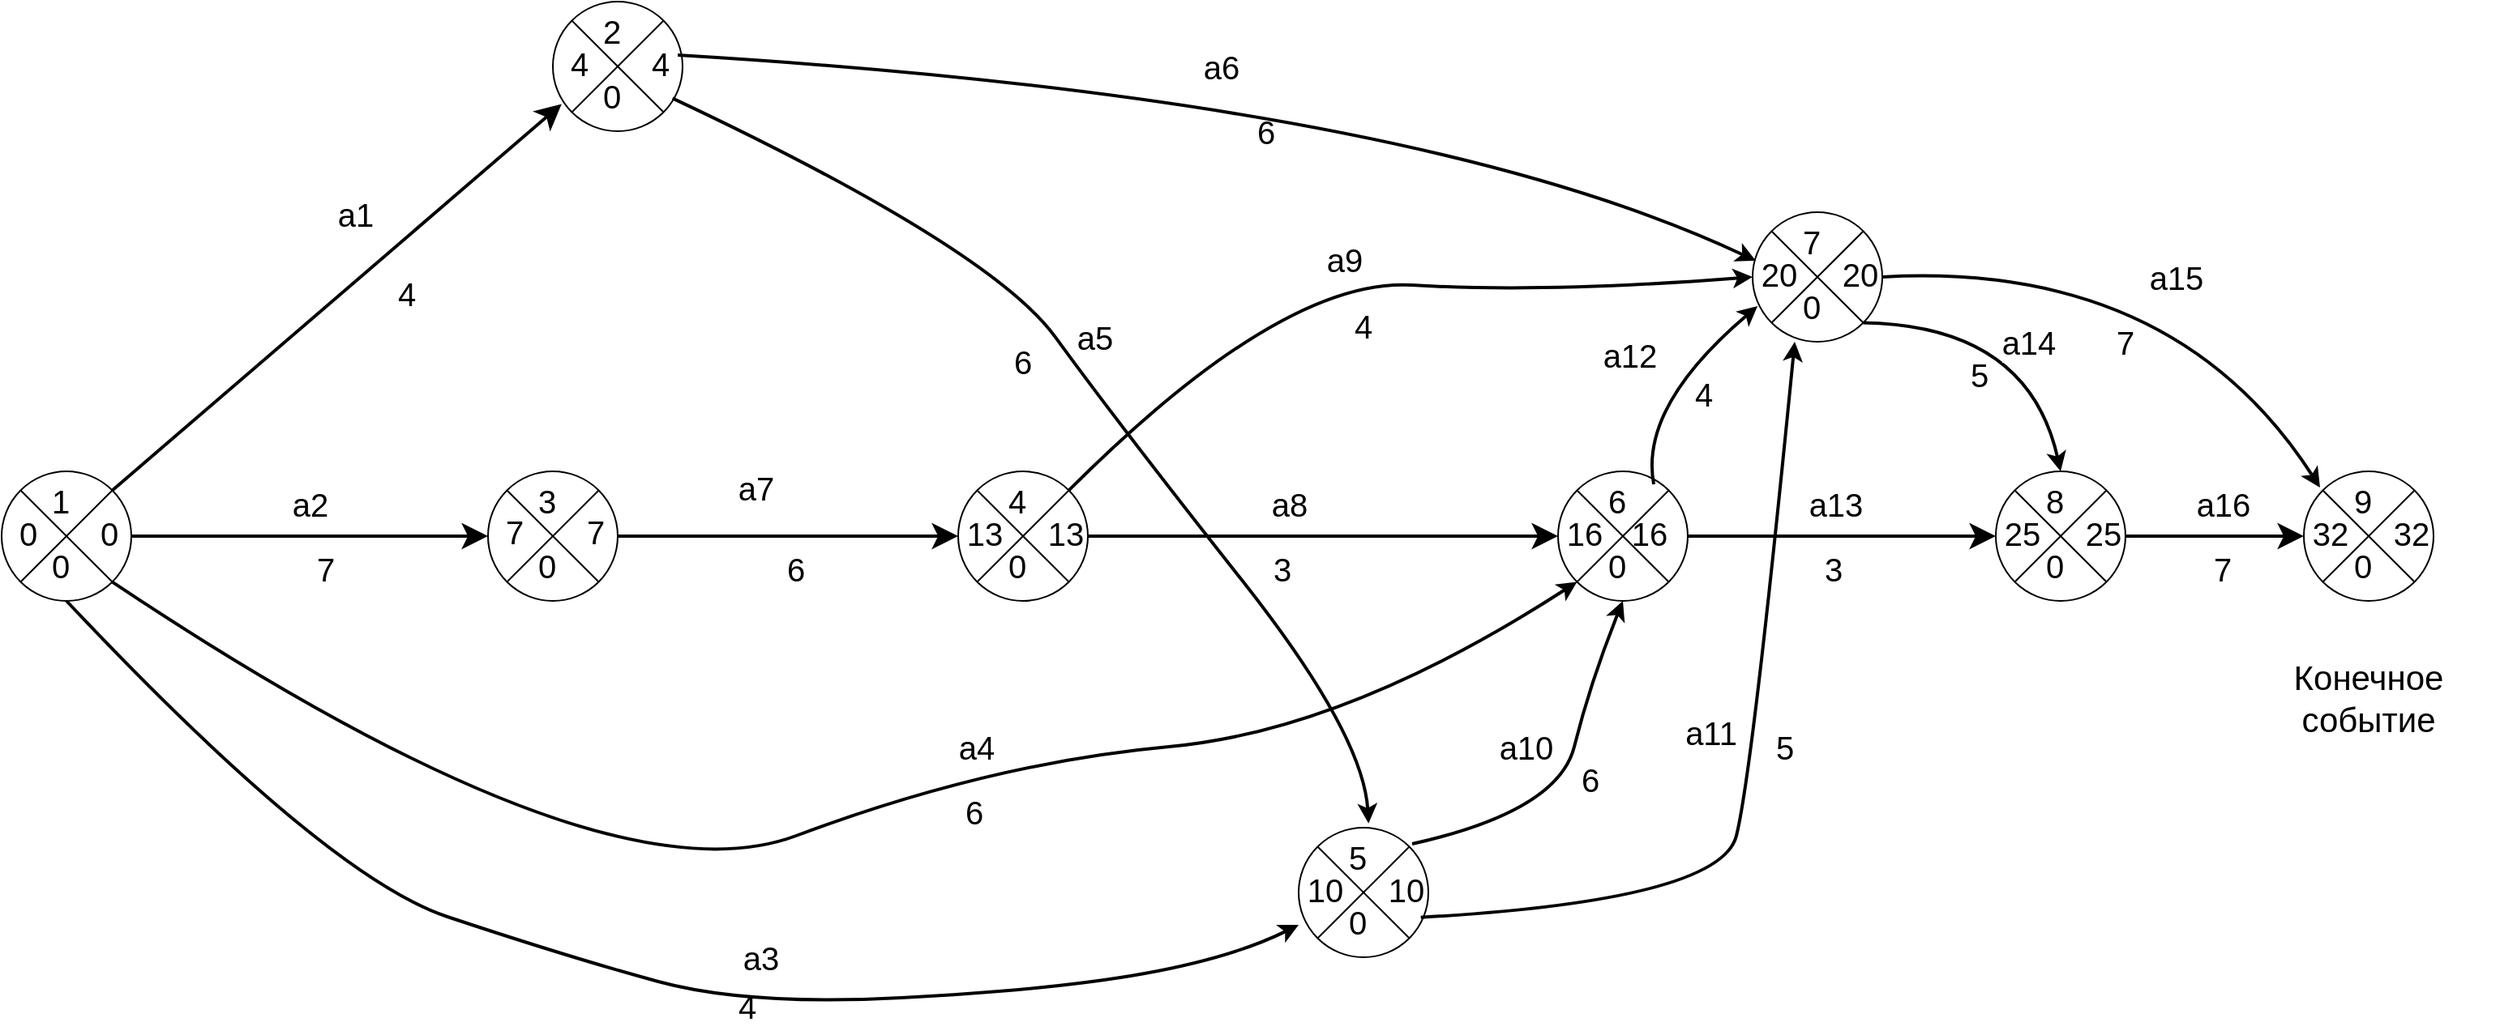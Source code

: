 <mxfile version="26.0.16">
  <diagram name="Page-1" id="ff44883e-f642-bcb2-894b-16b3d25a3f0b">
    <mxGraphModel dx="2607" dy="1380" grid="1" gridSize="10" guides="1" tooltips="1" connect="1" arrows="1" fold="1" page="1" pageScale="1.5" pageWidth="1169" pageHeight="826" background="none" math="0" shadow="0">
      <root>
        <mxCell id="0" style=";html=1;" />
        <mxCell id="1" style=";html=1;" parent="0" />
        <mxCell id="f0bcc99304e6f5a-9" style="edgeStyle=none;curved=1;html=1;startSize=10;endArrow=classic;endFill=1;endSize=10;strokeColor=#000000;strokeWidth=2;fontSize=12;entryX=0;entryY=0.5;entryDx=0;entryDy=0;exitX=1;exitY=0.5;exitDx=0;exitDy=0;" parent="1" source="4UaCHvUgQ8AZ8X4L8l5z-1" target="4UaCHvUgQ8AZ8X4L8l5z-2" edge="1">
          <mxGeometry relative="1" as="geometry">
            <mxPoint x="250" y="610" as="sourcePoint" />
            <mxPoint x="470" y="610" as="targetPoint" />
          </mxGeometry>
        </mxCell>
        <mxCell id="f0bcc99304e6f5a-18" value="a2" style="text;html=1;resizable=0;points=[];align=center;verticalAlign=middle;labelBackgroundColor=none;fontSize=20;" parent="f0bcc99304e6f5a-9" vertex="1" connectable="0">
          <mxGeometry x="0.255" y="-5" relative="1" as="geometry">
            <mxPoint x="-28" y="-25" as="offset" />
          </mxGeometry>
        </mxCell>
        <mxCell id="f0bcc99304e6f5a-10" style="edgeStyle=none;curved=1;html=1;startSize=10;endFill=1;endSize=10;strokeWidth=2;fontSize=12;entryX=0;entryY=0.5;entryDx=0;entryDy=0;" parent="1" target="4UaCHvUgQ8AZ8X4L8l5z-7" edge="1">
          <mxGeometry relative="1" as="geometry">
            <mxPoint x="550" y="610" as="sourcePoint" />
            <mxPoint x="770" y="610" as="targetPoint" />
          </mxGeometry>
        </mxCell>
        <mxCell id="f0bcc99304e6f5a-20" value="а7" style="text;html=1;resizable=0;points=[];align=center;verticalAlign=middle;labelBackgroundColor=#ffffff;fontSize=20;" parent="f0bcc99304e6f5a-10" vertex="1" connectable="0">
          <mxGeometry x="0.154" relative="1" as="geometry">
            <mxPoint x="-36" y="-30" as="offset" />
          </mxGeometry>
        </mxCell>
        <mxCell id="f0bcc99304e6f5a-14" style="edgeStyle=none;curved=1;html=1;startSize=10;endFill=1;endSize=10;strokeWidth=2;fontSize=12;exitX=1;exitY=0.5;exitDx=0;exitDy=0;entryX=0;entryY=0.5;entryDx=0;entryDy=0;" parent="1" source="4UaCHvUgQ8AZ8X4L8l5z-7" target="4UaCHvUgQ8AZ8X4L8l5z-8" edge="1">
          <mxGeometry relative="1" as="geometry">
            <mxPoint x="850" y="610" as="sourcePoint" />
            <mxPoint x="1130" y="610" as="targetPoint" />
          </mxGeometry>
        </mxCell>
        <mxCell id="f0bcc99304e6f5a-22" value="а8" style="text;html=1;resizable=0;points=[];align=center;verticalAlign=middle;labelBackgroundColor=#ffffff;fontSize=20;" parent="f0bcc99304e6f5a-14" vertex="1" connectable="0">
          <mxGeometry x="-0.349" y="-1" relative="1" as="geometry">
            <mxPoint x="29" y="-21" as="offset" />
          </mxGeometry>
        </mxCell>
        <mxCell id="f0bcc99304e6f5a-29" value="7" style="text;html=1;strokeColor=none;fillColor=none;align=center;verticalAlign=middle;whiteSpace=wrap;rounded=0;shadow=1;labelBackgroundColor=none;fontSize=20;" parent="1" vertex="1">
          <mxGeometry x="350" y="620" width="40" height="20" as="geometry" />
        </mxCell>
        <mxCell id="f0bcc99304e6f5a-30" value="6" style="text;html=1;strokeColor=none;fillColor=none;align=center;verticalAlign=middle;whiteSpace=wrap;rounded=0;shadow=1;labelBackgroundColor=none;fontSize=20;" parent="1" vertex="1">
          <mxGeometry x="640" y="620" width="40" height="20" as="geometry" />
        </mxCell>
        <mxCell id="f0bcc99304e6f5a-31" value="6" style="text;html=1;strokeColor=none;fillColor=none;align=center;verticalAlign=middle;whiteSpace=wrap;rounded=0;shadow=1;labelBackgroundColor=none;fontSize=20;" parent="1" vertex="1">
          <mxGeometry x="930" y="350" width="40" height="20" as="geometry" />
        </mxCell>
        <mxCell id="f0bcc99304e6f5a-33" value="3" style="text;html=1;strokeColor=none;fillColor=none;align=center;verticalAlign=middle;whiteSpace=wrap;rounded=0;shadow=1;labelBackgroundColor=none;fontSize=20;" parent="1" vertex="1">
          <mxGeometry x="940" y="620" width="40" height="20" as="geometry" />
        </mxCell>
        <mxCell id="4UaCHvUgQ8AZ8X4L8l5z-1" value="" style="shape=sumEllipse;perimeter=ellipsePerimeter;whiteSpace=wrap;html=1;backgroundOutline=1;" vertex="1" parent="1">
          <mxGeometry x="170" y="570" width="80" height="80" as="geometry" />
        </mxCell>
        <mxCell id="4UaCHvUgQ8AZ8X4L8l5z-9" value="1" style="text;html=1;resizable=0;points=[];align=center;verticalAlign=middle;labelBackgroundColor=none;fontSize=20;" vertex="1" connectable="0" parent="1">
          <mxGeometry x="220" y="600" as="geometry">
            <mxPoint x="-14" y="-12" as="offset" />
          </mxGeometry>
        </mxCell>
        <mxCell id="4UaCHvUgQ8AZ8X4L8l5z-10" value="0" style="text;html=1;resizable=0;points=[];align=center;verticalAlign=middle;labelBackgroundColor=none;fontSize=20;" vertex="1" connectable="0" parent="1">
          <mxGeometry x="200" y="620" as="geometry">
            <mxPoint x="-14" y="-12" as="offset" />
          </mxGeometry>
        </mxCell>
        <mxCell id="4UaCHvUgQ8AZ8X4L8l5z-11" value="0" style="text;html=1;resizable=0;points=[];align=center;verticalAlign=middle;labelBackgroundColor=none;fontSize=20;" vertex="1" connectable="0" parent="1">
          <mxGeometry x="250" y="620" as="geometry">
            <mxPoint x="-14" y="-12" as="offset" />
          </mxGeometry>
        </mxCell>
        <mxCell id="4UaCHvUgQ8AZ8X4L8l5z-12" value="0" style="text;html=1;resizable=0;points=[];align=center;verticalAlign=middle;labelBackgroundColor=none;fontSize=20;" vertex="1" connectable="0" parent="1">
          <mxGeometry x="220" y="640" as="geometry">
            <mxPoint x="-14" y="-12" as="offset" />
          </mxGeometry>
        </mxCell>
        <mxCell id="4UaCHvUgQ8AZ8X4L8l5z-13" style="edgeStyle=none;curved=1;html=1;startSize=10;endArrow=classic;endFill=1;endSize=10;strokeColor=#000000;strokeWidth=2;fontSize=12;exitX=1;exitY=0;exitDx=0;exitDy=0;entryX=0.068;entryY=0.79;entryDx=0;entryDy=0;entryPerimeter=0;" edge="1" parent="1" source="4UaCHvUgQ8AZ8X4L8l5z-1" target="4UaCHvUgQ8AZ8X4L8l5z-16">
          <mxGeometry relative="1" as="geometry">
            <mxPoint x="260" y="620" as="sourcePoint" />
            <mxPoint x="460" y="480" as="targetPoint" />
          </mxGeometry>
        </mxCell>
        <mxCell id="4UaCHvUgQ8AZ8X4L8l5z-14" value="a1" style="text;html=1;resizable=0;points=[];align=center;verticalAlign=middle;labelBackgroundColor=none;fontSize=20;" vertex="1" connectable="0" parent="4UaCHvUgQ8AZ8X4L8l5z-13">
          <mxGeometry x="0.255" y="-5" relative="1" as="geometry">
            <mxPoint x="-28" y="-25" as="offset" />
          </mxGeometry>
        </mxCell>
        <mxCell id="4UaCHvUgQ8AZ8X4L8l5z-15" value="4" style="text;html=1;strokeColor=none;fillColor=none;align=center;verticalAlign=middle;whiteSpace=wrap;rounded=0;shadow=1;labelBackgroundColor=none;fontSize=20;" vertex="1" parent="1">
          <mxGeometry x="400" y="450" width="40" height="20" as="geometry" />
        </mxCell>
        <mxCell id="4UaCHvUgQ8AZ8X4L8l5z-21" value="" style="group" vertex="1" connectable="0" parent="1">
          <mxGeometry x="510" y="280" width="80" height="80" as="geometry" />
        </mxCell>
        <mxCell id="4UaCHvUgQ8AZ8X4L8l5z-16" value="" style="shape=sumEllipse;perimeter=ellipsePerimeter;whiteSpace=wrap;html=1;backgroundOutline=1;" vertex="1" parent="4UaCHvUgQ8AZ8X4L8l5z-21">
          <mxGeometry width="80" height="80" as="geometry" />
        </mxCell>
        <mxCell id="4UaCHvUgQ8AZ8X4L8l5z-17" value="2" style="text;html=1;resizable=0;points=[];align=center;verticalAlign=middle;labelBackgroundColor=none;fontSize=20;" vertex="1" connectable="0" parent="4UaCHvUgQ8AZ8X4L8l5z-21">
          <mxGeometry x="50" y="30" as="geometry">
            <mxPoint x="-14" y="-12" as="offset" />
          </mxGeometry>
        </mxCell>
        <mxCell id="4UaCHvUgQ8AZ8X4L8l5z-18" value="4" style="text;html=1;resizable=0;points=[];align=center;verticalAlign=middle;labelBackgroundColor=none;fontSize=20;" vertex="1" connectable="0" parent="4UaCHvUgQ8AZ8X4L8l5z-21">
          <mxGeometry x="30" y="50" as="geometry">
            <mxPoint x="-14" y="-12" as="offset" />
          </mxGeometry>
        </mxCell>
        <mxCell id="4UaCHvUgQ8AZ8X4L8l5z-19" value="4" style="text;html=1;resizable=0;points=[];align=center;verticalAlign=middle;labelBackgroundColor=none;fontSize=20;" vertex="1" connectable="0" parent="4UaCHvUgQ8AZ8X4L8l5z-21">
          <mxGeometry x="80" y="50" as="geometry">
            <mxPoint x="-14" y="-12" as="offset" />
          </mxGeometry>
        </mxCell>
        <mxCell id="4UaCHvUgQ8AZ8X4L8l5z-20" value="0" style="text;html=1;resizable=0;points=[];align=center;verticalAlign=middle;labelBackgroundColor=none;fontSize=20;" vertex="1" connectable="0" parent="4UaCHvUgQ8AZ8X4L8l5z-21">
          <mxGeometry x="50" y="70" as="geometry">
            <mxPoint x="-14" y="-12" as="offset" />
          </mxGeometry>
        </mxCell>
        <mxCell id="4UaCHvUgQ8AZ8X4L8l5z-26" value="" style="group" vertex="1" connectable="0" parent="1">
          <mxGeometry x="470" y="570" width="80" height="80" as="geometry" />
        </mxCell>
        <mxCell id="4UaCHvUgQ8AZ8X4L8l5z-2" value="" style="shape=sumEllipse;perimeter=ellipsePerimeter;whiteSpace=wrap;html=1;backgroundOutline=1;" vertex="1" parent="4UaCHvUgQ8AZ8X4L8l5z-26">
          <mxGeometry width="80" height="80" as="geometry" />
        </mxCell>
        <mxCell id="4UaCHvUgQ8AZ8X4L8l5z-22" value="3" style="text;html=1;resizable=0;points=[];align=center;verticalAlign=middle;labelBackgroundColor=none;fontSize=20;" vertex="1" connectable="0" parent="4UaCHvUgQ8AZ8X4L8l5z-26">
          <mxGeometry x="50" y="30" as="geometry">
            <mxPoint x="-14" y="-12" as="offset" />
          </mxGeometry>
        </mxCell>
        <mxCell id="4UaCHvUgQ8AZ8X4L8l5z-23" value="7" style="text;html=1;resizable=0;points=[];align=center;verticalAlign=middle;labelBackgroundColor=none;fontSize=20;" vertex="1" connectable="0" parent="4UaCHvUgQ8AZ8X4L8l5z-26">
          <mxGeometry x="80" y="49" as="geometry">
            <mxPoint x="-14" y="-12" as="offset" />
          </mxGeometry>
        </mxCell>
        <mxCell id="4UaCHvUgQ8AZ8X4L8l5z-24" value="7" style="text;html=1;resizable=0;points=[];align=center;verticalAlign=middle;labelBackgroundColor=none;fontSize=20;" vertex="1" connectable="0" parent="4UaCHvUgQ8AZ8X4L8l5z-26">
          <mxGeometry x="30" y="49" as="geometry">
            <mxPoint x="-14" y="-12" as="offset" />
          </mxGeometry>
        </mxCell>
        <mxCell id="4UaCHvUgQ8AZ8X4L8l5z-25" value="0" style="text;html=1;resizable=0;points=[];align=center;verticalAlign=middle;labelBackgroundColor=none;fontSize=20;" vertex="1" connectable="0" parent="4UaCHvUgQ8AZ8X4L8l5z-26">
          <mxGeometry x="50" y="70" as="geometry">
            <mxPoint x="-14" y="-12" as="offset" />
          </mxGeometry>
        </mxCell>
        <mxCell id="4UaCHvUgQ8AZ8X4L8l5z-31" value="" style="group" vertex="1" connectable="0" parent="1">
          <mxGeometry x="760" y="570" width="80" height="80" as="geometry" />
        </mxCell>
        <mxCell id="4UaCHvUgQ8AZ8X4L8l5z-7" value="" style="shape=sumEllipse;perimeter=ellipsePerimeter;whiteSpace=wrap;html=1;backgroundOutline=1;" vertex="1" parent="4UaCHvUgQ8AZ8X4L8l5z-31">
          <mxGeometry width="80" height="80" as="geometry" />
        </mxCell>
        <mxCell id="4UaCHvUgQ8AZ8X4L8l5z-27" value="4" style="text;html=1;resizable=0;points=[];align=center;verticalAlign=middle;labelBackgroundColor=none;fontSize=20;" vertex="1" connectable="0" parent="4UaCHvUgQ8AZ8X4L8l5z-31">
          <mxGeometry x="50" y="30" as="geometry">
            <mxPoint x="-14" y="-12" as="offset" />
          </mxGeometry>
        </mxCell>
        <mxCell id="4UaCHvUgQ8AZ8X4L8l5z-28" value="13" style="text;html=1;resizable=0;points=[];align=center;verticalAlign=middle;labelBackgroundColor=none;fontSize=20;" vertex="1" connectable="0" parent="4UaCHvUgQ8AZ8X4L8l5z-31">
          <mxGeometry x="30" y="50" as="geometry">
            <mxPoint x="-14" y="-12" as="offset" />
          </mxGeometry>
        </mxCell>
        <mxCell id="4UaCHvUgQ8AZ8X4L8l5z-29" value="13" style="text;html=1;resizable=0;points=[];align=center;verticalAlign=middle;labelBackgroundColor=none;fontSize=20;" vertex="1" connectable="0" parent="4UaCHvUgQ8AZ8X4L8l5z-31">
          <mxGeometry x="80" y="50" as="geometry">
            <mxPoint x="-14" y="-12" as="offset" />
          </mxGeometry>
        </mxCell>
        <mxCell id="4UaCHvUgQ8AZ8X4L8l5z-30" value="0" style="text;html=1;resizable=0;points=[];align=center;verticalAlign=middle;labelBackgroundColor=none;fontSize=20;" vertex="1" connectable="0" parent="4UaCHvUgQ8AZ8X4L8l5z-31">
          <mxGeometry x="50" y="70" as="geometry">
            <mxPoint x="-14" y="-12" as="offset" />
          </mxGeometry>
        </mxCell>
        <mxCell id="4UaCHvUgQ8AZ8X4L8l5z-32" value="" style="curved=1;endArrow=classic;html=1;rounded=0;exitX=1;exitY=1;exitDx=0;exitDy=0;entryX=0;entryY=1;entryDx=0;entryDy=0;strokeWidth=2;" edge="1" parent="1" source="4UaCHvUgQ8AZ8X4L8l5z-1" target="4UaCHvUgQ8AZ8X4L8l5z-8">
          <mxGeometry width="50" height="50" relative="1" as="geometry">
            <mxPoint x="650" y="550" as="sourcePoint" />
            <mxPoint x="700" y="500" as="targetPoint" />
            <Array as="points">
              <mxPoint x="540" y="840" />
              <mxPoint x="780" y="750" />
              <mxPoint x="1000" y="730" />
            </Array>
          </mxGeometry>
        </mxCell>
        <mxCell id="4UaCHvUgQ8AZ8X4L8l5z-34" value="а4" style="edgeLabel;html=1;align=center;verticalAlign=middle;resizable=0;points=[];fontSize=20;" vertex="1" connectable="0" parent="4UaCHvUgQ8AZ8X4L8l5z-32">
          <mxGeometry x="0.312" y="-9" relative="1" as="geometry">
            <mxPoint x="-53" y="-15" as="offset" />
          </mxGeometry>
        </mxCell>
        <mxCell id="4UaCHvUgQ8AZ8X4L8l5z-35" value="6" style="text;html=1;strokeColor=none;fillColor=none;align=center;verticalAlign=middle;whiteSpace=wrap;rounded=0;shadow=1;labelBackgroundColor=none;fontSize=20;" vertex="1" parent="1">
          <mxGeometry x="750" y="770" width="40" height="20" as="geometry" />
        </mxCell>
        <mxCell id="4UaCHvUgQ8AZ8X4L8l5z-40" value="" style="group" vertex="1" connectable="0" parent="1">
          <mxGeometry x="1130" y="570" width="80" height="80" as="geometry" />
        </mxCell>
        <mxCell id="4UaCHvUgQ8AZ8X4L8l5z-8" value="" style="shape=sumEllipse;perimeter=ellipsePerimeter;whiteSpace=wrap;html=1;backgroundOutline=1;" vertex="1" parent="4UaCHvUgQ8AZ8X4L8l5z-40">
          <mxGeometry width="80" height="80" as="geometry" />
        </mxCell>
        <mxCell id="4UaCHvUgQ8AZ8X4L8l5z-36" value="6" style="text;html=1;resizable=0;points=[];align=center;verticalAlign=middle;labelBackgroundColor=none;fontSize=20;" vertex="1" connectable="0" parent="4UaCHvUgQ8AZ8X4L8l5z-40">
          <mxGeometry x="50" y="30" as="geometry">
            <mxPoint x="-14" y="-12" as="offset" />
          </mxGeometry>
        </mxCell>
        <mxCell id="4UaCHvUgQ8AZ8X4L8l5z-37" value="16" style="text;html=1;resizable=0;points=[];align=center;verticalAlign=middle;labelBackgroundColor=none;fontSize=20;" vertex="1" connectable="0" parent="4UaCHvUgQ8AZ8X4L8l5z-40">
          <mxGeometry x="30" y="50" as="geometry">
            <mxPoint x="-14" y="-12" as="offset" />
          </mxGeometry>
        </mxCell>
        <mxCell id="4UaCHvUgQ8AZ8X4L8l5z-38" value="16" style="text;html=1;resizable=0;points=[];align=center;verticalAlign=middle;labelBackgroundColor=none;fontSize=20;" vertex="1" connectable="0" parent="4UaCHvUgQ8AZ8X4L8l5z-40">
          <mxGeometry x="70" y="50" as="geometry">
            <mxPoint x="-14" y="-12" as="offset" />
          </mxGeometry>
        </mxCell>
        <mxCell id="4UaCHvUgQ8AZ8X4L8l5z-39" value="0" style="text;html=1;resizable=0;points=[];align=center;verticalAlign=middle;labelBackgroundColor=none;fontSize=20;" vertex="1" connectable="0" parent="4UaCHvUgQ8AZ8X4L8l5z-40">
          <mxGeometry x="50" y="70" as="geometry">
            <mxPoint x="-14" y="-12" as="offset" />
          </mxGeometry>
        </mxCell>
        <mxCell id="4UaCHvUgQ8AZ8X4L8l5z-41" value="" style="group" vertex="1" connectable="0" parent="1">
          <mxGeometry x="970" y="790" width="80" height="80" as="geometry" />
        </mxCell>
        <mxCell id="4UaCHvUgQ8AZ8X4L8l5z-42" value="" style="shape=sumEllipse;perimeter=ellipsePerimeter;whiteSpace=wrap;html=1;backgroundOutline=1;" vertex="1" parent="4UaCHvUgQ8AZ8X4L8l5z-41">
          <mxGeometry width="80" height="80" as="geometry" />
        </mxCell>
        <mxCell id="4UaCHvUgQ8AZ8X4L8l5z-43" value="5" style="text;html=1;resizable=0;points=[];align=center;verticalAlign=middle;labelBackgroundColor=none;fontSize=20;" vertex="1" connectable="0" parent="4UaCHvUgQ8AZ8X4L8l5z-41">
          <mxGeometry x="50" y="30" as="geometry">
            <mxPoint x="-14" y="-12" as="offset" />
          </mxGeometry>
        </mxCell>
        <mxCell id="4UaCHvUgQ8AZ8X4L8l5z-44" value="10" style="text;html=1;resizable=0;points=[];align=center;verticalAlign=middle;labelBackgroundColor=none;fontSize=20;" vertex="1" connectable="0" parent="4UaCHvUgQ8AZ8X4L8l5z-41">
          <mxGeometry x="30" y="50" as="geometry">
            <mxPoint x="-14" y="-12" as="offset" />
          </mxGeometry>
        </mxCell>
        <mxCell id="4UaCHvUgQ8AZ8X4L8l5z-45" value="10" style="text;html=1;resizable=0;points=[];align=center;verticalAlign=middle;labelBackgroundColor=none;fontSize=20;" vertex="1" connectable="0" parent="4UaCHvUgQ8AZ8X4L8l5z-41">
          <mxGeometry x="80" y="50" as="geometry">
            <mxPoint x="-14" y="-12" as="offset" />
          </mxGeometry>
        </mxCell>
        <mxCell id="4UaCHvUgQ8AZ8X4L8l5z-46" value="0" style="text;html=1;resizable=0;points=[];align=center;verticalAlign=middle;labelBackgroundColor=none;fontSize=20;" vertex="1" connectable="0" parent="4UaCHvUgQ8AZ8X4L8l5z-41">
          <mxGeometry x="50" y="70" as="geometry">
            <mxPoint x="-14" y="-12" as="offset" />
          </mxGeometry>
        </mxCell>
        <mxCell id="4UaCHvUgQ8AZ8X4L8l5z-47" value="" style="curved=1;endArrow=classic;html=1;rounded=0;exitX=0.5;exitY=1;exitDx=0;exitDy=0;entryX=0;entryY=0.75;entryDx=0;entryDy=0;strokeWidth=2;entryPerimeter=0;" edge="1" parent="1" source="4UaCHvUgQ8AZ8X4L8l5z-1" target="4UaCHvUgQ8AZ8X4L8l5z-42">
          <mxGeometry width="50" height="50" relative="1" as="geometry">
            <mxPoint x="248" y="648" as="sourcePoint" />
            <mxPoint x="1152" y="648" as="targetPoint" />
            <Array as="points">
              <mxPoint x="370" y="820" />
              <mxPoint x="520" y="870" />
              <mxPoint x="630" y="900" />
              <mxPoint x="820" y="890" />
              <mxPoint x="930" y="870" />
            </Array>
          </mxGeometry>
        </mxCell>
        <mxCell id="4UaCHvUgQ8AZ8X4L8l5z-48" value="а3" style="edgeLabel;html=1;align=center;verticalAlign=middle;resizable=0;points=[];fontSize=20;" vertex="1" connectable="0" parent="4UaCHvUgQ8AZ8X4L8l5z-47">
          <mxGeometry x="0.312" y="-9" relative="1" as="geometry">
            <mxPoint x="-46" y="-36" as="offset" />
          </mxGeometry>
        </mxCell>
        <mxCell id="4UaCHvUgQ8AZ8X4L8l5z-49" value="4" style="text;html=1;strokeColor=none;fillColor=none;align=center;verticalAlign=middle;whiteSpace=wrap;rounded=0;shadow=1;labelBackgroundColor=none;fontSize=20;" vertex="1" parent="1">
          <mxGeometry x="610" y="890" width="40" height="20" as="geometry" />
        </mxCell>
        <mxCell id="4UaCHvUgQ8AZ8X4L8l5z-50" value="" style="curved=1;endArrow=classic;html=1;rounded=0;exitX=0.923;exitY=0.746;exitDx=0;exitDy=0;entryX=0.539;entryY=-0.033;entryDx=0;entryDy=0;strokeWidth=2;exitPerimeter=0;entryPerimeter=0;" edge="1" parent="1" source="4UaCHvUgQ8AZ8X4L8l5z-16" target="4UaCHvUgQ8AZ8X4L8l5z-42">
          <mxGeometry width="50" height="50" relative="1" as="geometry">
            <mxPoint x="581.52" y="330.0" as="sourcePoint" />
            <mxPoint x="1010" y="782.16" as="targetPoint" />
            <Array as="points">
              <mxPoint x="780" y="432.16" />
              <mxPoint x="860" y="542.16" />
              <mxPoint x="1010" y="732.16" />
            </Array>
          </mxGeometry>
        </mxCell>
        <mxCell id="4UaCHvUgQ8AZ8X4L8l5z-51" value="а5" style="edgeLabel;html=1;align=center;verticalAlign=middle;resizable=0;points=[];fontSize=20;" vertex="1" connectable="0" parent="4UaCHvUgQ8AZ8X4L8l5z-50">
          <mxGeometry x="0.312" y="-9" relative="1" as="geometry">
            <mxPoint x="-55" y="-119" as="offset" />
          </mxGeometry>
        </mxCell>
        <mxCell id="4UaCHvUgQ8AZ8X4L8l5z-52" value="6" style="text;html=1;strokeColor=none;fillColor=none;align=center;verticalAlign=middle;whiteSpace=wrap;rounded=0;shadow=1;labelBackgroundColor=none;fontSize=20;" vertex="1" parent="1">
          <mxGeometry x="780" y="492.16" width="40" height="20" as="geometry" />
        </mxCell>
        <mxCell id="4UaCHvUgQ8AZ8X4L8l5z-56" value="" style="group" vertex="1" connectable="0" parent="1">
          <mxGeometry x="1250" y="410" width="80" height="80" as="geometry" />
        </mxCell>
        <mxCell id="4UaCHvUgQ8AZ8X4L8l5z-57" value="" style="shape=sumEllipse;perimeter=ellipsePerimeter;whiteSpace=wrap;html=1;backgroundOutline=1;" vertex="1" parent="4UaCHvUgQ8AZ8X4L8l5z-56">
          <mxGeometry width="80" height="80" as="geometry" />
        </mxCell>
        <mxCell id="4UaCHvUgQ8AZ8X4L8l5z-58" value="7" style="text;html=1;resizable=0;points=[];align=center;verticalAlign=middle;labelBackgroundColor=none;fontSize=20;" vertex="1" connectable="0" parent="4UaCHvUgQ8AZ8X4L8l5z-56">
          <mxGeometry x="50" y="30" as="geometry">
            <mxPoint x="-14" y="-12" as="offset" />
          </mxGeometry>
        </mxCell>
        <mxCell id="4UaCHvUgQ8AZ8X4L8l5z-59" value="20" style="text;html=1;resizable=0;points=[];align=center;verticalAlign=middle;labelBackgroundColor=none;fontSize=20;" vertex="1" connectable="0" parent="4UaCHvUgQ8AZ8X4L8l5z-56">
          <mxGeometry x="30" y="50" as="geometry">
            <mxPoint x="-14" y="-12" as="offset" />
          </mxGeometry>
        </mxCell>
        <mxCell id="4UaCHvUgQ8AZ8X4L8l5z-60" value="20" style="text;html=1;resizable=0;points=[];align=center;verticalAlign=middle;labelBackgroundColor=none;fontSize=20;" vertex="1" connectable="0" parent="4UaCHvUgQ8AZ8X4L8l5z-56">
          <mxGeometry x="80" y="50" as="geometry">
            <mxPoint x="-14" y="-12" as="offset" />
          </mxGeometry>
        </mxCell>
        <mxCell id="4UaCHvUgQ8AZ8X4L8l5z-61" value="0" style="text;html=1;resizable=0;points=[];align=center;verticalAlign=middle;labelBackgroundColor=none;fontSize=20;" vertex="1" connectable="0" parent="4UaCHvUgQ8AZ8X4L8l5z-56">
          <mxGeometry x="50" y="70" as="geometry">
            <mxPoint x="-14" y="-12" as="offset" />
          </mxGeometry>
        </mxCell>
        <mxCell id="4UaCHvUgQ8AZ8X4L8l5z-62" value="" style="curved=1;endArrow=classic;html=1;rounded=0;entryX=0.5;entryY=1;entryDx=0;entryDy=0;strokeWidth=2;" edge="1" parent="1" target="4UaCHvUgQ8AZ8X4L8l5z-8">
          <mxGeometry width="50" height="50" relative="1" as="geometry">
            <mxPoint x="1040" y="800" as="sourcePoint" />
            <mxPoint x="1080" y="540" as="targetPoint" />
            <Array as="points">
              <mxPoint x="1130" y="780" />
              <mxPoint x="1150" y="700" />
            </Array>
          </mxGeometry>
        </mxCell>
        <mxCell id="4UaCHvUgQ8AZ8X4L8l5z-65" value="а10" style="edgeLabel;html=1;align=center;verticalAlign=middle;resizable=0;points=[];fontSize=20;" vertex="1" connectable="0" parent="4UaCHvUgQ8AZ8X4L8l5z-62">
          <mxGeometry x="0.046" y="2" relative="1" as="geometry">
            <mxPoint x="-25" y="-13" as="offset" />
          </mxGeometry>
        </mxCell>
        <mxCell id="4UaCHvUgQ8AZ8X4L8l5z-66" value="6" style="text;html=1;strokeColor=none;fillColor=none;align=center;verticalAlign=middle;whiteSpace=wrap;rounded=0;shadow=1;labelBackgroundColor=none;fontSize=20;" vertex="1" parent="1">
          <mxGeometry x="1130" y="750" width="40" height="20" as="geometry" />
        </mxCell>
        <mxCell id="4UaCHvUgQ8AZ8X4L8l5z-69" value="" style="curved=1;endArrow=classic;html=1;rounded=0;entryX=0.325;entryY=1;entryDx=0;entryDy=0;strokeWidth=2;exitX=0.942;exitY=0.692;exitDx=0;exitDy=0;exitPerimeter=0;entryPerimeter=0;" edge="1" parent="1" source="4UaCHvUgQ8AZ8X4L8l5z-42" target="4UaCHvUgQ8AZ8X4L8l5z-57">
          <mxGeometry width="50" height="50" relative="1" as="geometry">
            <mxPoint x="1140" y="855" as="sourcePoint" />
            <mxPoint x="1270" y="705" as="targetPoint" />
            <Array as="points">
              <mxPoint x="1230" y="835" />
              <mxPoint x="1250" y="755" />
            </Array>
          </mxGeometry>
        </mxCell>
        <mxCell id="4UaCHvUgQ8AZ8X4L8l5z-70" value="а11" style="edgeLabel;html=1;align=center;verticalAlign=middle;resizable=0;points=[];fontSize=20;" vertex="1" connectable="0" parent="4UaCHvUgQ8AZ8X4L8l5z-69">
          <mxGeometry x="0.046" y="2" relative="1" as="geometry">
            <mxPoint x="-25" y="-13" as="offset" />
          </mxGeometry>
        </mxCell>
        <mxCell id="4UaCHvUgQ8AZ8X4L8l5z-72" value="" style="curved=1;endArrow=classic;html=1;rounded=0;entryX=0.025;entryY=0.375;entryDx=0;entryDy=0;strokeWidth=2;exitX=0.963;exitY=0.413;exitDx=0;exitDy=0;exitPerimeter=0;entryPerimeter=0;" edge="1" parent="1" source="4UaCHvUgQ8AZ8X4L8l5z-16" target="4UaCHvUgQ8AZ8X4L8l5z-57">
          <mxGeometry width="50" height="50" relative="1" as="geometry">
            <mxPoint x="1055" y="855" as="sourcePoint" />
            <mxPoint x="1280" y="715" as="targetPoint" />
            <Array as="points">
              <mxPoint x="1040" y="340" />
            </Array>
          </mxGeometry>
        </mxCell>
        <mxCell id="4UaCHvUgQ8AZ8X4L8l5z-73" value="а6" style="edgeLabel;html=1;align=center;verticalAlign=middle;resizable=0;points=[];fontSize=20;" vertex="1" connectable="0" parent="4UaCHvUgQ8AZ8X4L8l5z-72">
          <mxGeometry x="0.046" y="2" relative="1" as="geometry">
            <mxPoint x="-25" y="-13" as="offset" />
          </mxGeometry>
        </mxCell>
        <mxCell id="4UaCHvUgQ8AZ8X4L8l5z-74" value="5" style="text;html=1;strokeColor=none;fillColor=none;align=center;verticalAlign=middle;whiteSpace=wrap;rounded=0;shadow=1;labelBackgroundColor=none;fontSize=20;" vertex="1" parent="1">
          <mxGeometry x="1250" y="730" width="40" height="20" as="geometry" />
        </mxCell>
        <mxCell id="4UaCHvUgQ8AZ8X4L8l5z-75" value="" style="curved=1;endArrow=classic;html=1;rounded=0;entryX=0.038;entryY=0.725;entryDx=0;entryDy=0;strokeWidth=2;exitX=0.738;exitY=0.1;exitDx=0;exitDy=0;exitPerimeter=0;entryPerimeter=0;" edge="1" parent="1" source="4UaCHvUgQ8AZ8X4L8l5z-8" target="4UaCHvUgQ8AZ8X4L8l5z-57">
          <mxGeometry width="50" height="50" relative="1" as="geometry">
            <mxPoint x="1300" y="600" as="sourcePoint" />
            <mxPoint x="1430" y="450" as="targetPoint" />
            <Array as="points">
              <mxPoint x="1180" y="530" />
            </Array>
          </mxGeometry>
        </mxCell>
        <mxCell id="4UaCHvUgQ8AZ8X4L8l5z-76" value="а12" style="edgeLabel;html=1;align=center;verticalAlign=middle;resizable=0;points=[];fontSize=20;" vertex="1" connectable="0" parent="4UaCHvUgQ8AZ8X4L8l5z-75">
          <mxGeometry x="0.046" y="2" relative="1" as="geometry">
            <mxPoint x="-25" y="-13" as="offset" />
          </mxGeometry>
        </mxCell>
        <mxCell id="4UaCHvUgQ8AZ8X4L8l5z-77" value="4" style="text;html=1;strokeColor=none;fillColor=none;align=center;verticalAlign=middle;whiteSpace=wrap;rounded=0;shadow=1;labelBackgroundColor=none;fontSize=20;" vertex="1" parent="1">
          <mxGeometry x="1200" y="512.16" width="40" height="20" as="geometry" />
        </mxCell>
        <mxCell id="4UaCHvUgQ8AZ8X4L8l5z-78" value="" style="group" vertex="1" connectable="0" parent="1">
          <mxGeometry x="1400" y="570" width="80" height="80" as="geometry" />
        </mxCell>
        <mxCell id="4UaCHvUgQ8AZ8X4L8l5z-79" value="" style="shape=sumEllipse;perimeter=ellipsePerimeter;whiteSpace=wrap;html=1;backgroundOutline=1;" vertex="1" parent="4UaCHvUgQ8AZ8X4L8l5z-78">
          <mxGeometry width="80" height="80" as="geometry" />
        </mxCell>
        <mxCell id="4UaCHvUgQ8AZ8X4L8l5z-80" value="8" style="text;html=1;resizable=0;points=[];align=center;verticalAlign=middle;labelBackgroundColor=none;fontSize=20;" vertex="1" connectable="0" parent="4UaCHvUgQ8AZ8X4L8l5z-78">
          <mxGeometry x="50" y="30" as="geometry">
            <mxPoint x="-14" y="-12" as="offset" />
          </mxGeometry>
        </mxCell>
        <mxCell id="4UaCHvUgQ8AZ8X4L8l5z-81" value="25" style="text;html=1;resizable=0;points=[];align=center;verticalAlign=middle;labelBackgroundColor=none;fontSize=20;" vertex="1" connectable="0" parent="4UaCHvUgQ8AZ8X4L8l5z-78">
          <mxGeometry x="30" y="50" as="geometry">
            <mxPoint x="-14" y="-12" as="offset" />
          </mxGeometry>
        </mxCell>
        <mxCell id="4UaCHvUgQ8AZ8X4L8l5z-82" value="25" style="text;html=1;resizable=0;points=[];align=center;verticalAlign=middle;labelBackgroundColor=none;fontSize=20;" vertex="1" connectable="0" parent="4UaCHvUgQ8AZ8X4L8l5z-78">
          <mxGeometry x="80" y="50" as="geometry">
            <mxPoint x="-14" y="-12" as="offset" />
          </mxGeometry>
        </mxCell>
        <mxCell id="4UaCHvUgQ8AZ8X4L8l5z-83" value="0" style="text;html=1;resizable=0;points=[];align=center;verticalAlign=middle;labelBackgroundColor=none;fontSize=20;" vertex="1" connectable="0" parent="4UaCHvUgQ8AZ8X4L8l5z-78">
          <mxGeometry x="50" y="70" as="geometry">
            <mxPoint x="-14" y="-12" as="offset" />
          </mxGeometry>
        </mxCell>
        <mxCell id="4UaCHvUgQ8AZ8X4L8l5z-84" style="edgeStyle=none;curved=1;html=1;startSize=10;endFill=1;endSize=10;strokeWidth=2;fontSize=12;entryX=0;entryY=0.5;entryDx=0;entryDy=0;" edge="1" parent="1" target="4UaCHvUgQ8AZ8X4L8l5z-79">
          <mxGeometry relative="1" as="geometry">
            <mxPoint x="1210" y="610" as="sourcePoint" />
            <mxPoint x="1140" y="620" as="targetPoint" />
          </mxGeometry>
        </mxCell>
        <mxCell id="4UaCHvUgQ8AZ8X4L8l5z-85" value="а13" style="text;html=1;resizable=0;points=[];align=center;verticalAlign=middle;labelBackgroundColor=#ffffff;fontSize=20;" vertex="1" connectable="0" parent="4UaCHvUgQ8AZ8X4L8l5z-84">
          <mxGeometry x="-0.349" y="-1" relative="1" as="geometry">
            <mxPoint x="29" y="-21" as="offset" />
          </mxGeometry>
        </mxCell>
        <mxCell id="4UaCHvUgQ8AZ8X4L8l5z-86" value="3" style="text;html=1;strokeColor=none;fillColor=none;align=center;verticalAlign=middle;whiteSpace=wrap;rounded=0;shadow=1;labelBackgroundColor=none;fontSize=20;" vertex="1" parent="1">
          <mxGeometry x="1280" y="620" width="40" height="20" as="geometry" />
        </mxCell>
        <mxCell id="4UaCHvUgQ8AZ8X4L8l5z-87" value="" style="group" vertex="1" connectable="0" parent="1">
          <mxGeometry x="1590" y="570" width="80" height="80" as="geometry" />
        </mxCell>
        <mxCell id="4UaCHvUgQ8AZ8X4L8l5z-88" value="" style="shape=sumEllipse;perimeter=ellipsePerimeter;whiteSpace=wrap;html=1;backgroundOutline=1;" vertex="1" parent="4UaCHvUgQ8AZ8X4L8l5z-87">
          <mxGeometry width="80" height="80" as="geometry" />
        </mxCell>
        <mxCell id="4UaCHvUgQ8AZ8X4L8l5z-89" value="9" style="text;html=1;resizable=0;points=[];align=center;verticalAlign=middle;labelBackgroundColor=none;fontSize=20;" vertex="1" connectable="0" parent="4UaCHvUgQ8AZ8X4L8l5z-87">
          <mxGeometry x="50" y="30" as="geometry">
            <mxPoint x="-14" y="-12" as="offset" />
          </mxGeometry>
        </mxCell>
        <mxCell id="4UaCHvUgQ8AZ8X4L8l5z-90" value="32" style="text;html=1;resizable=0;points=[];align=center;verticalAlign=middle;labelBackgroundColor=none;fontSize=20;" vertex="1" connectable="0" parent="4UaCHvUgQ8AZ8X4L8l5z-87">
          <mxGeometry x="30" y="50" as="geometry">
            <mxPoint x="-14" y="-12" as="offset" />
          </mxGeometry>
        </mxCell>
        <mxCell id="4UaCHvUgQ8AZ8X4L8l5z-91" value="32" style="text;html=1;resizable=0;points=[];align=center;verticalAlign=middle;labelBackgroundColor=none;fontSize=20;" vertex="1" connectable="0" parent="4UaCHvUgQ8AZ8X4L8l5z-87">
          <mxGeometry x="80" y="50" as="geometry">
            <mxPoint x="-14" y="-12" as="offset" />
          </mxGeometry>
        </mxCell>
        <mxCell id="4UaCHvUgQ8AZ8X4L8l5z-92" value="0" style="text;html=1;resizable=0;points=[];align=center;verticalAlign=middle;labelBackgroundColor=none;fontSize=20;" vertex="1" connectable="0" parent="4UaCHvUgQ8AZ8X4L8l5z-87">
          <mxGeometry x="50" y="70" as="geometry">
            <mxPoint x="-14" y="-12" as="offset" />
          </mxGeometry>
        </mxCell>
        <mxCell id="4UaCHvUgQ8AZ8X4L8l5z-93" value="" style="curved=1;endArrow=classic;html=1;rounded=0;strokeWidth=2;exitX=1;exitY=0.5;exitDx=0;exitDy=0;" edge="1" parent="1" source="4UaCHvUgQ8AZ8X4L8l5z-57">
          <mxGeometry width="50" height="50" relative="1" as="geometry">
            <mxPoint x="1439" y="505" as="sourcePoint" />
            <mxPoint x="1600" y="580" as="targetPoint" />
            <Array as="points">
              <mxPoint x="1510" y="440" />
            </Array>
          </mxGeometry>
        </mxCell>
        <mxCell id="4UaCHvUgQ8AZ8X4L8l5z-94" value="а15" style="edgeLabel;html=1;align=center;verticalAlign=middle;resizable=0;points=[];fontSize=20;" vertex="1" connectable="0" parent="4UaCHvUgQ8AZ8X4L8l5z-93">
          <mxGeometry x="0.046" y="2" relative="1" as="geometry">
            <mxPoint x="-2" y="10" as="offset" />
          </mxGeometry>
        </mxCell>
        <mxCell id="4UaCHvUgQ8AZ8X4L8l5z-95" value="7" style="text;html=1;strokeColor=none;fillColor=none;align=center;verticalAlign=middle;whiteSpace=wrap;rounded=0;shadow=1;labelBackgroundColor=none;fontSize=20;" vertex="1" parent="1">
          <mxGeometry x="1460" y="480" width="40" height="20" as="geometry" />
        </mxCell>
        <mxCell id="4UaCHvUgQ8AZ8X4L8l5z-96" value="" style="curved=1;endArrow=classic;html=1;rounded=0;strokeWidth=2;exitX=1;exitY=1;exitDx=0;exitDy=0;entryX=0.5;entryY=0;entryDx=0;entryDy=0;" edge="1" parent="1" source="4UaCHvUgQ8AZ8X4L8l5z-57" target="4UaCHvUgQ8AZ8X4L8l5z-79">
          <mxGeometry width="50" height="50" relative="1" as="geometry">
            <mxPoint x="1340" y="460" as="sourcePoint" />
            <mxPoint x="1610" y="590" as="targetPoint" />
            <Array as="points">
              <mxPoint x="1420" y="480" />
            </Array>
          </mxGeometry>
        </mxCell>
        <mxCell id="4UaCHvUgQ8AZ8X4L8l5z-97" value="а14" style="edgeLabel;html=1;align=center;verticalAlign=middle;resizable=0;points=[];fontSize=20;" vertex="1" connectable="0" parent="4UaCHvUgQ8AZ8X4L8l5z-96">
          <mxGeometry x="0.046" y="2" relative="1" as="geometry">
            <mxPoint x="-2" y="10" as="offset" />
          </mxGeometry>
        </mxCell>
        <mxCell id="4UaCHvUgQ8AZ8X4L8l5z-98" value="5" style="text;html=1;strokeColor=none;fillColor=none;align=center;verticalAlign=middle;whiteSpace=wrap;rounded=0;shadow=1;labelBackgroundColor=none;fontSize=20;" vertex="1" parent="1">
          <mxGeometry x="1370" y="500" width="40" height="20" as="geometry" />
        </mxCell>
        <mxCell id="4UaCHvUgQ8AZ8X4L8l5z-99" style="edgeStyle=none;curved=1;html=1;startSize=10;endFill=1;endSize=10;strokeWidth=2;fontSize=12;entryX=0;entryY=0.5;entryDx=0;entryDy=0;exitX=1;exitY=0.5;exitDx=0;exitDy=0;" edge="1" parent="1" source="4UaCHvUgQ8AZ8X4L8l5z-79" target="4UaCHvUgQ8AZ8X4L8l5z-88">
          <mxGeometry relative="1" as="geometry">
            <mxPoint x="1490" y="670" as="sourcePoint" />
            <mxPoint x="1680" y="670" as="targetPoint" />
          </mxGeometry>
        </mxCell>
        <mxCell id="4UaCHvUgQ8AZ8X4L8l5z-100" value="а16" style="text;html=1;resizable=0;points=[];align=center;verticalAlign=middle;labelBackgroundColor=#ffffff;fontSize=20;" vertex="1" connectable="0" parent="4UaCHvUgQ8AZ8X4L8l5z-99">
          <mxGeometry x="-0.349" y="-1" relative="1" as="geometry">
            <mxPoint x="24" y="-21" as="offset" />
          </mxGeometry>
        </mxCell>
        <mxCell id="4UaCHvUgQ8AZ8X4L8l5z-101" value="7" style="text;html=1;strokeColor=none;fillColor=none;align=center;verticalAlign=middle;whiteSpace=wrap;rounded=0;shadow=1;labelBackgroundColor=none;fontSize=20;" vertex="1" parent="1">
          <mxGeometry x="1520" y="620" width="40" height="20" as="geometry" />
        </mxCell>
        <UserObject label="Конечное событие" placeholders="1" name="Variable" id="4UaCHvUgQ8AZ8X4L8l5z-102">
          <mxCell style="text;html=1;strokeColor=none;fillColor=none;align=center;verticalAlign=middle;whiteSpace=wrap;overflow=hidden;fontSize=21;" vertex="1" parent="1">
            <mxGeometry x="1550" y="670" width="160" height="80" as="geometry" />
          </mxCell>
        </UserObject>
        <mxCell id="4UaCHvUgQ8AZ8X4L8l5z-103" value="" style="curved=1;endArrow=classic;html=1;rounded=0;entryX=0;entryY=0.5;entryDx=0;entryDy=0;strokeWidth=2;exitX=1;exitY=0;exitDx=0;exitDy=0;" edge="1" parent="1" source="4UaCHvUgQ8AZ8X4L8l5z-7" target="4UaCHvUgQ8AZ8X4L8l5z-57">
          <mxGeometry width="50" height="50" relative="1" as="geometry">
            <mxPoint x="1055" y="855" as="sourcePoint" />
            <mxPoint x="1286" y="500" as="targetPoint" />
            <Array as="points">
              <mxPoint x="960" y="450" />
              <mxPoint x="1120" y="460" />
            </Array>
          </mxGeometry>
        </mxCell>
        <mxCell id="4UaCHvUgQ8AZ8X4L8l5z-104" value="а9" style="edgeLabel;html=1;align=center;verticalAlign=middle;resizable=0;points=[];fontSize=20;" vertex="1" connectable="0" parent="4UaCHvUgQ8AZ8X4L8l5z-103">
          <mxGeometry x="0.046" y="2" relative="1" as="geometry">
            <mxPoint x="-25" y="-13" as="offset" />
          </mxGeometry>
        </mxCell>
        <mxCell id="4UaCHvUgQ8AZ8X4L8l5z-105" value="4" style="text;html=1;strokeColor=none;fillColor=none;align=center;verticalAlign=middle;whiteSpace=wrap;rounded=0;shadow=1;labelBackgroundColor=none;fontSize=20;" vertex="1" parent="1">
          <mxGeometry x="990" y="470" width="40" height="20" as="geometry" />
        </mxCell>
      </root>
    </mxGraphModel>
  </diagram>
</mxfile>
